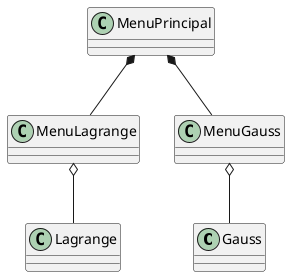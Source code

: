 @startuml Lagrange
class Gauss
class Lagrange
class MenuPrincipal
class MenuLagrange
class MenuGauss


MenuPrincipal *-- MenuGauss
MenuPrincipal *-- MenuLagrange

MenuGauss o-- Gauss
MenuLagrange o-- Lagrange